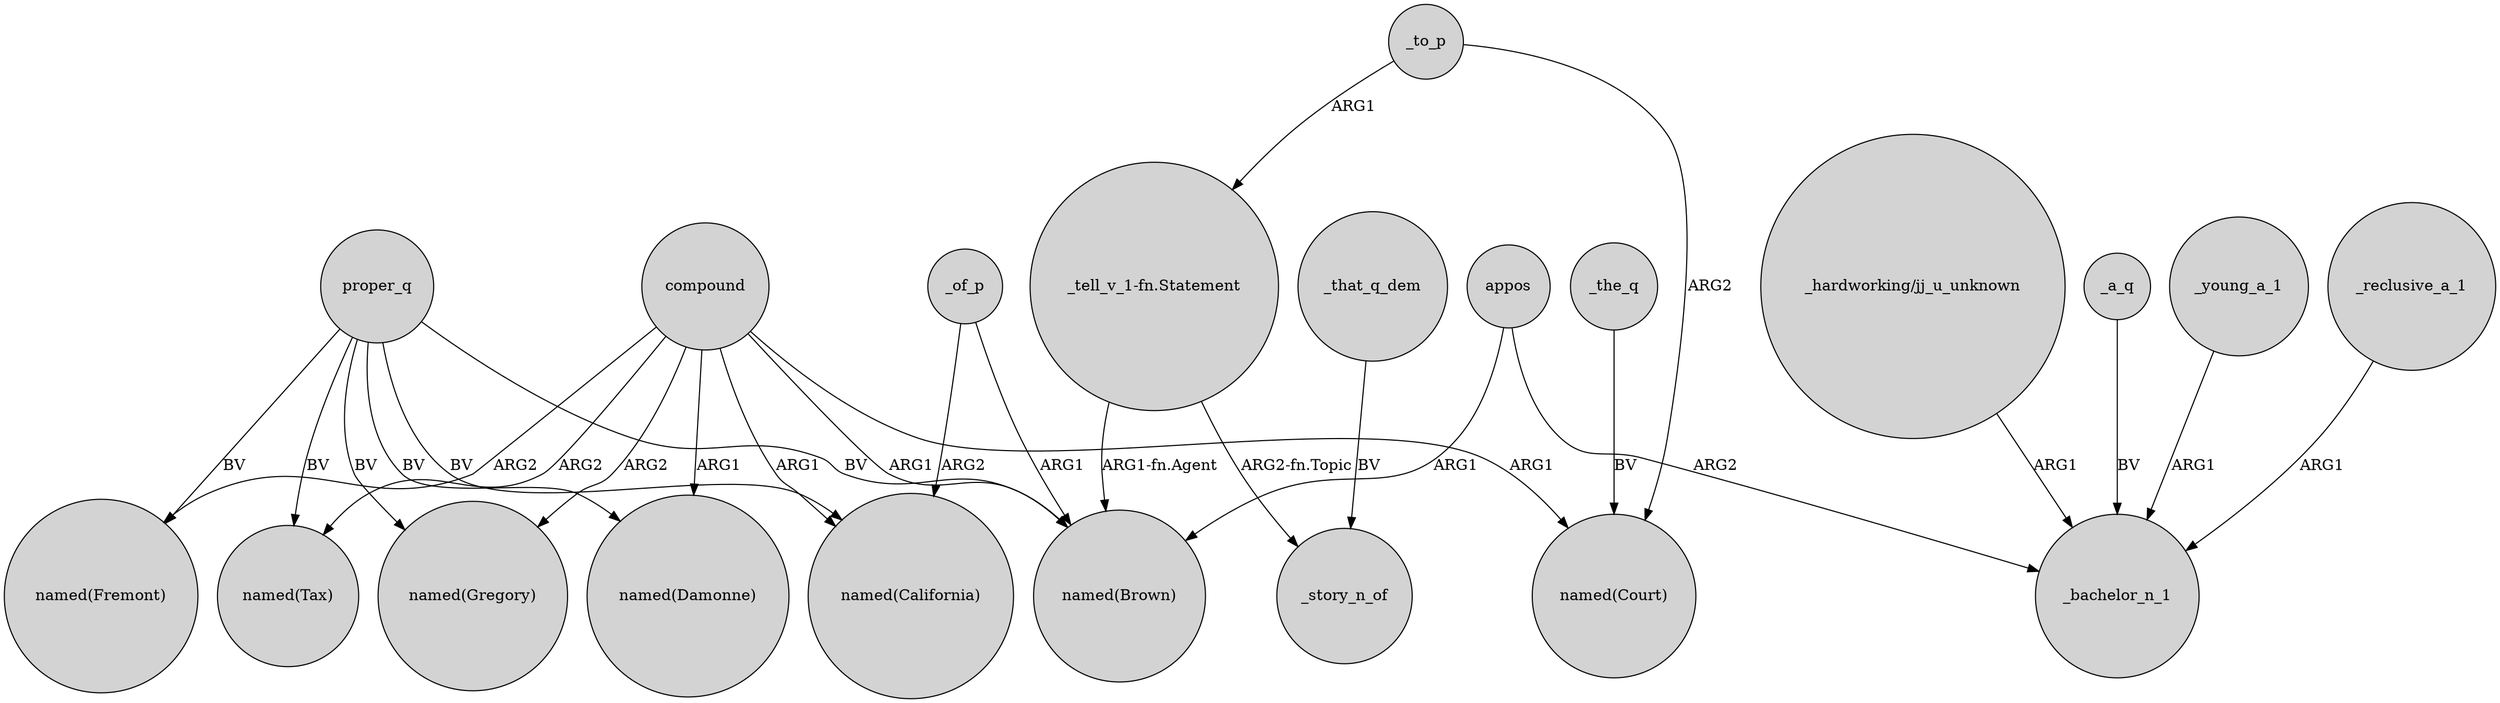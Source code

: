 digraph {
	node [shape=circle style=filled]
	_of_p -> "named(California)" [label=ARG2]
	"_hardworking/jj_u_unknown" -> _bachelor_n_1 [label=ARG1]
	"_tell_v_1-fn.Statement" -> "named(Brown)" [label="ARG1-fn.Agent"]
	appos -> _bachelor_n_1 [label=ARG2]
	proper_q -> "named(Gregory)" [label=BV]
	proper_q -> "named(California)" [label=BV]
	_the_q -> "named(Court)" [label=BV]
	proper_q -> "named(Brown)" [label=BV]
	_a_q -> _bachelor_n_1 [label=BV]
	_young_a_1 -> _bachelor_n_1 [label=ARG1]
	compound -> "named(Court)" [label=ARG1]
	appos -> "named(Brown)" [label=ARG1]
	_to_p -> "_tell_v_1-fn.Statement" [label=ARG1]
	compound -> "named(California)" [label=ARG1]
	"_tell_v_1-fn.Statement" -> _story_n_of [label="ARG2-fn.Topic"]
	proper_q -> "named(Tax)" [label=BV]
	_that_q_dem -> _story_n_of [label=BV]
	compound -> "named(Fremont)" [label=ARG2]
	proper_q -> "named(Damonne)" [label=BV]
	compound -> "named(Damonne)" [label=ARG1]
	_reclusive_a_1 -> _bachelor_n_1 [label=ARG1]
	compound -> "named(Tax)" [label=ARG2]
	compound -> "named(Gregory)" [label=ARG2]
	compound -> "named(Brown)" [label=ARG1]
	_to_p -> "named(Court)" [label=ARG2]
	_of_p -> "named(Brown)" [label=ARG1]
	proper_q -> "named(Fremont)" [label=BV]
}
